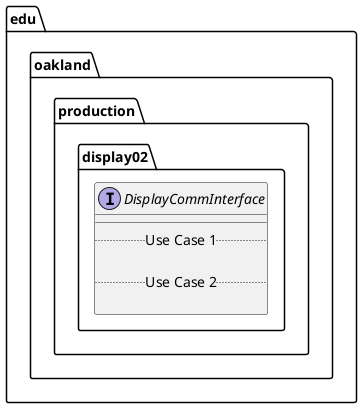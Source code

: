 @startuml DisplayCommInterface

package edu.oakland.production.display02 {
    interface DisplayCommInterface {
        __
        .. Use Case 1 ..

        .. Use Case 2 ..

    }
}

@enduml